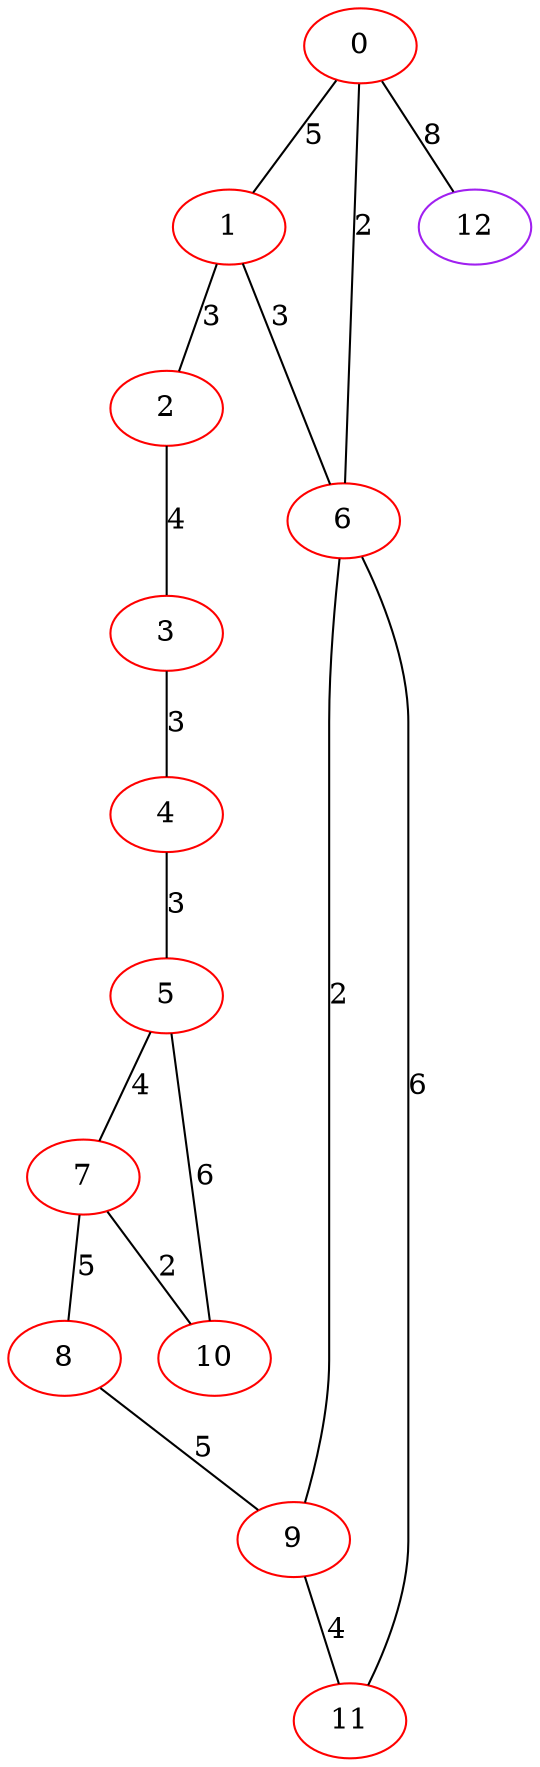 graph "" {
0 [color=red, weight=1];
1 [color=red, weight=1];
2 [color=red, weight=1];
3 [color=red, weight=1];
4 [color=red, weight=1];
5 [color=red, weight=1];
6 [color=red, weight=1];
7 [color=red, weight=1];
8 [color=red, weight=1];
9 [color=red, weight=1];
10 [color=red, weight=1];
11 [color=red, weight=1];
12 [color=purple, weight=4];
0 -- 1  [key=0, label=5];
0 -- 12  [key=0, label=8];
0 -- 6  [key=0, label=2];
1 -- 2  [key=0, label=3];
1 -- 6  [key=0, label=3];
2 -- 3  [key=0, label=4];
3 -- 4  [key=0, label=3];
4 -- 5  [key=0, label=3];
5 -- 10  [key=0, label=6];
5 -- 7  [key=0, label=4];
6 -- 9  [key=0, label=2];
6 -- 11  [key=0, label=6];
7 -- 8  [key=0, label=5];
7 -- 10  [key=0, label=2];
8 -- 9  [key=0, label=5];
9 -- 11  [key=0, label=4];
}
